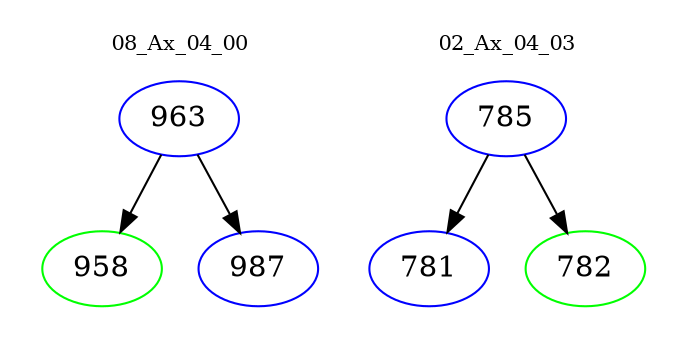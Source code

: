 digraph{
subgraph cluster_0 {
color = white
label = "08_Ax_04_00";
fontsize=10;
T0_963 [label="963", color="blue"]
T0_963 -> T0_958 [color="black"]
T0_958 [label="958", color="green"]
T0_963 -> T0_987 [color="black"]
T0_987 [label="987", color="blue"]
}
subgraph cluster_1 {
color = white
label = "02_Ax_04_03";
fontsize=10;
T1_785 [label="785", color="blue"]
T1_785 -> T1_781 [color="black"]
T1_781 [label="781", color="blue"]
T1_785 -> T1_782 [color="black"]
T1_782 [label="782", color="green"]
}
}
